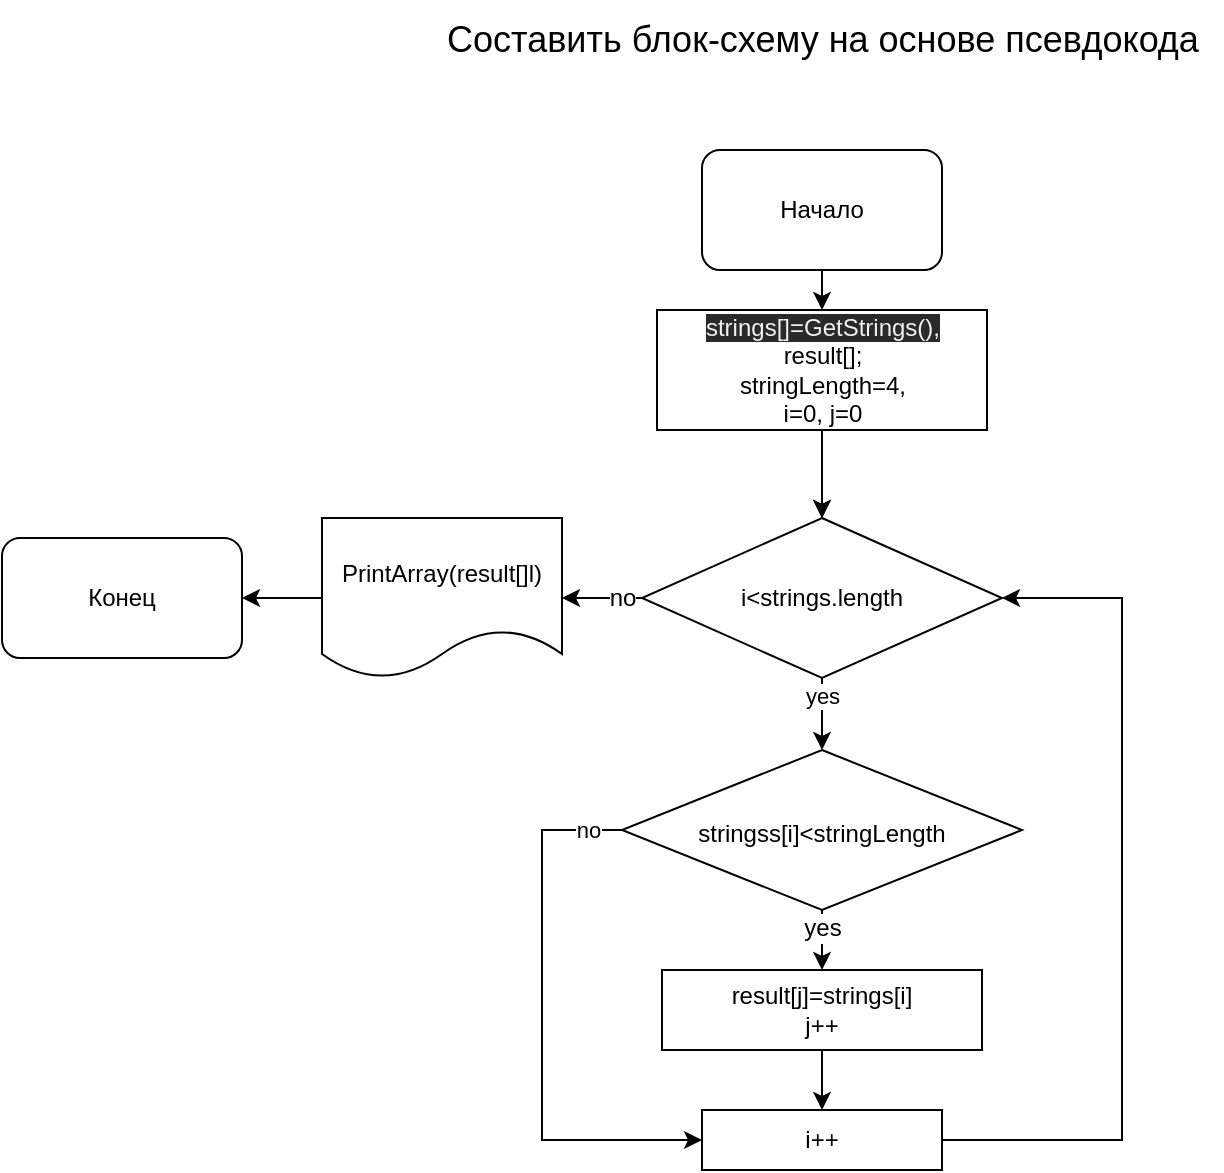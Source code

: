 <mxfile version="20.3.0" type="device"><diagram id="6a731a19-8d31-9384-78a2-239565b7b9f0" name="Page-1"><mxGraphModel dx="865" dy="541" grid="1" gridSize="10" guides="1" tooltips="1" connect="1" arrows="1" fold="1" page="1" pageScale="1" pageWidth="1169" pageHeight="827" background="none" math="0" shadow="0"><root><mxCell id="0"/><mxCell id="1" parent="0"/><mxCell id="-52mjyYI7gp6TCLNs5oG-4" value="" style="edgeStyle=orthogonalEdgeStyle;rounded=0;orthogonalLoop=1;jettySize=auto;html=1;entryX=0.5;entryY=0;entryDx=0;entryDy=0;exitX=0.5;exitY=1;exitDx=0;exitDy=0;" parent="1" source="FEeyTOuliRuWFXQFcNBe-55" edge="1"><mxGeometry relative="1" as="geometry"><mxPoint x="630" y="190" as="targetPoint"/></mxGeometry></mxCell><mxCell id="FEeyTOuliRuWFXQFcNBe-55" value="Начало" style="rounded=1;whiteSpace=wrap;html=1;" parent="1" vertex="1"><mxGeometry x="570" y="110" width="120" height="60" as="geometry"/></mxCell><mxCell id="FEeyTOuliRuWFXQFcNBe-71" value="Конец" style="rounded=1;whiteSpace=wrap;html=1;" parent="1" vertex="1"><mxGeometry x="220" y="304" width="120" height="60" as="geometry"/></mxCell><mxCell id="FEeyTOuliRuWFXQFcNBe-74" value="&lt;font style=&quot;font-size: 18px&quot;&gt;Составить блок-схему на основе псевдокода&lt;br&gt;&lt;/font&gt;" style="text;html=1;align=center;verticalAlign=middle;resizable=0;points=[];autosize=1;strokeColor=none;fillColor=none;" parent="1" vertex="1"><mxGeometry x="430" y="35" width="400" height="40" as="geometry"/></mxCell><mxCell id="-52mjyYI7gp6TCLNs5oG-8" value="" style="edgeStyle=orthogonalEdgeStyle;rounded=0;orthogonalLoop=1;jettySize=auto;html=1;" parent="1" edge="1"><mxGeometry relative="1" as="geometry"><mxPoint x="630" y="294" as="targetPoint"/><mxPoint x="630" y="270" as="sourcePoint"/></mxGeometry></mxCell><mxCell id="-52mjyYI7gp6TCLNs5oG-26" value="" style="edgeStyle=orthogonalEdgeStyle;rounded=0;orthogonalLoop=1;jettySize=auto;html=1;exitX=0.5;exitY=1;exitDx=0;exitDy=0;entryX=0.5;entryY=0;entryDx=0;entryDy=0;" parent="1" source="SKZyOecSvPqDJ-DYNkZU-46" target="2" edge="1"><mxGeometry relative="1" as="geometry"><mxPoint x="630" y="364" as="targetPoint"/><mxPoint x="630" y="300" as="sourcePoint"/></mxGeometry></mxCell><mxCell id="4" value="yes" style="edgeStyle=orthogonalEdgeStyle;html=1;rounded=0;entryX=0.5;entryY=0;entryDx=0;entryDy=0;" parent="1" source="2" target="SKZyOecSvPqDJ-DYNkZU-51" edge="1"><mxGeometry x="-0.538" relative="1" as="geometry"><mxPoint x="630" y="450" as="targetPoint"/><mxPoint as="offset"/></mxGeometry></mxCell><mxCell id="SKZyOecSvPqDJ-DYNkZU-66" value="no" style="edgeStyle=orthogonalEdgeStyle;rounded=0;orthogonalLoop=1;jettySize=auto;html=1;exitX=0;exitY=0.5;exitDx=0;exitDy=0;entryX=1;entryY=0.5;entryDx=0;entryDy=0;fontSize=12;" parent="1" source="2" target="38" edge="1"><mxGeometry x="-0.5" relative="1" as="geometry"><mxPoint as="offset"/></mxGeometry></mxCell><mxCell id="2" value="i&amp;lt;strings.length" style="rhombus;whiteSpace=wrap;html=1;" parent="1" vertex="1"><mxGeometry x="540" y="294" width="180" height="80" as="geometry"/></mxCell><mxCell id="SKZyOecSvPqDJ-DYNkZU-59" style="edgeStyle=orthogonalEdgeStyle;rounded=0;orthogonalLoop=1;jettySize=auto;html=1;exitX=0.5;exitY=1;exitDx=0;exitDy=0;entryX=0.5;entryY=0;entryDx=0;entryDy=0;fontSize=12;" parent="1" source="16" target="SKZyOecSvPqDJ-DYNkZU-58" edge="1"><mxGeometry relative="1" as="geometry"/></mxCell><mxCell id="16" value="result[j]=strings[i]&lt;br&gt;j++" style="whiteSpace=wrap;html=1;" parent="1" vertex="1"><mxGeometry x="550" y="520" width="160" height="40" as="geometry"/></mxCell><mxCell id="44" style="edgeStyle=orthogonalEdgeStyle;rounded=0;html=1;entryX=1;entryY=0.5;entryDx=0;entryDy=0;" parent="1" source="38" target="FEeyTOuliRuWFXQFcNBe-71" edge="1"><mxGeometry relative="1" as="geometry"/></mxCell><mxCell id="38" value="PrintArray(result[]l)" style="shape=document;whiteSpace=wrap;html=1;boundedLbl=1;" parent="1" vertex="1"><mxGeometry x="380" y="294" width="120" height="80" as="geometry"/></mxCell><mxCell id="SKZyOecSvPqDJ-DYNkZU-46" value="&lt;span style=&quot;color: rgb(240, 240, 240); font-family: Helvetica; font-size: 12px; font-style: normal; font-variant-ligatures: normal; font-variant-caps: normal; font-weight: 400; letter-spacing: normal; orphans: 2; text-align: center; text-indent: 0px; text-transform: none; widows: 2; word-spacing: 0px; -webkit-text-stroke-width: 0px; background-color: rgb(42, 42, 42); text-decoration-thickness: initial; text-decoration-style: initial; text-decoration-color: initial;&quot;&gt;strings[]=GetStrings(),&lt;br&gt;&lt;/span&gt;result[];&lt;br&gt;stringLength=4,&lt;br&gt;i=0, j=0" style="rounded=0;whiteSpace=wrap;html=1;" parent="1" vertex="1"><mxGeometry x="547.5" y="190" width="165" height="60" as="geometry"/></mxCell><mxCell id="SKZyOecSvPqDJ-DYNkZU-52" value="yes" style="edgeStyle=orthogonalEdgeStyle;rounded=0;orthogonalLoop=1;jettySize=auto;html=1;fontSize=12;entryX=0.5;entryY=0;entryDx=0;entryDy=0;exitX=0.5;exitY=1;exitDx=0;exitDy=0;" parent="1" source="SKZyOecSvPqDJ-DYNkZU-51" target="16" edge="1"><mxGeometry x="-0.429" relative="1" as="geometry"><mxPoint x="600" y="540" as="targetPoint"/><mxPoint as="offset"/></mxGeometry></mxCell><mxCell id="zpyiiStOZVyuNEIgxwQF-44" value="no" style="edgeStyle=orthogonalEdgeStyle;rounded=0;orthogonalLoop=1;jettySize=auto;html=1;exitX=0;exitY=0.5;exitDx=0;exitDy=0;entryX=0;entryY=0.5;entryDx=0;entryDy=0;" edge="1" parent="1" source="SKZyOecSvPqDJ-DYNkZU-51" target="SKZyOecSvPqDJ-DYNkZU-58"><mxGeometry x="-0.875" relative="1" as="geometry"><mxPoint x="450" y="460" as="targetPoint"/><Array as="points"><mxPoint x="490" y="450"/><mxPoint x="490" y="605"/></Array><mxPoint as="offset"/></mxGeometry></mxCell><mxCell id="SKZyOecSvPqDJ-DYNkZU-51" value="&lt;font style=&quot;font-size: 12px;&quot;&gt;stringss[i]&amp;lt;stringLength&lt;/font&gt;" style="rhombus;whiteSpace=wrap;html=1;fontSize=19;" parent="1" vertex="1"><mxGeometry x="530" y="410" width="200" height="80" as="geometry"/></mxCell><mxCell id="zpyiiStOZVyuNEIgxwQF-45" style="edgeStyle=orthogonalEdgeStyle;rounded=0;orthogonalLoop=1;jettySize=auto;html=1;exitX=1;exitY=0.5;exitDx=0;exitDy=0;entryX=1;entryY=0.5;entryDx=0;entryDy=0;" edge="1" parent="1" source="SKZyOecSvPqDJ-DYNkZU-58" target="2"><mxGeometry relative="1" as="geometry"><Array as="points"><mxPoint x="780" y="605"/><mxPoint x="780" y="334"/></Array></mxGeometry></mxCell><mxCell id="SKZyOecSvPqDJ-DYNkZU-58" value="i++" style="rounded=0;whiteSpace=wrap;html=1;fontSize=12;" parent="1" vertex="1"><mxGeometry x="570" y="590" width="120" height="30" as="geometry"/></mxCell></root></mxGraphModel></diagram></mxfile>